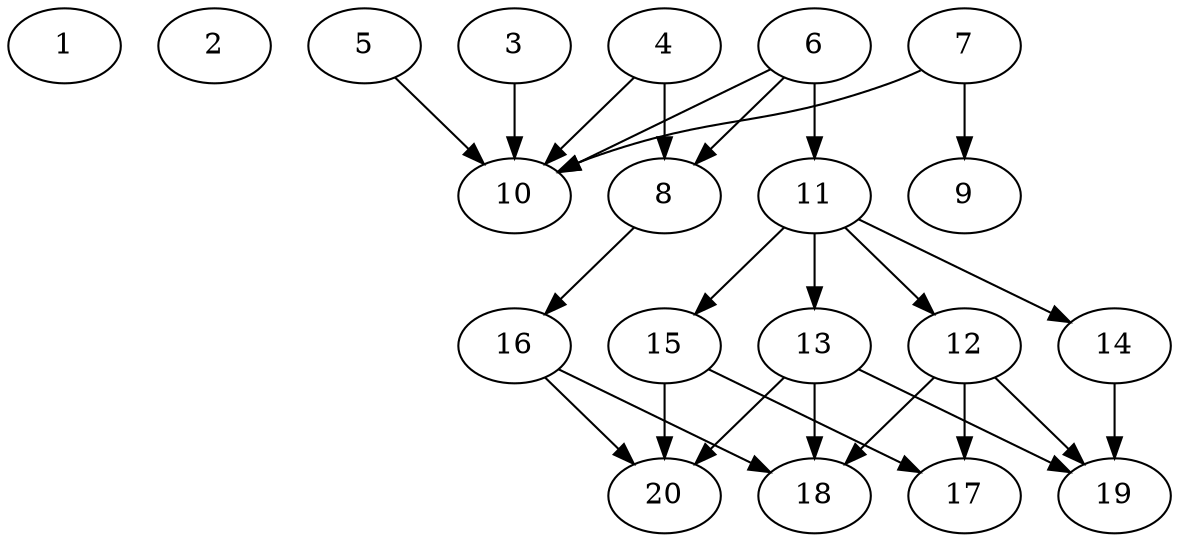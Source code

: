 // DAG automatically generated by daggen at Tue Aug  6 16:20:30 2019
// ./daggen --dot -n 20 --ccr 0.3 --fat 0.6 --regular 0.5 --density 0.7 --mindata 5242880 --maxdata 52428800 
digraph G {
  1 [size="145698133", alpha="0.15", expect_size="43709440"] 
  2 [size="106444800", alpha="0.06", expect_size="31933440"] 
  3 [size="101335040", alpha="0.07", expect_size="30400512"] 
  3 -> 10 [size ="30400512"]
  4 [size="101355520", alpha="0.13", expect_size="30406656"] 
  4 -> 8 [size ="30406656"]
  4 -> 10 [size ="30406656"]
  5 [size="136628907", alpha="0.01", expect_size="40988672"] 
  5 -> 10 [size ="40988672"]
  6 [size="137608533", alpha="0.08", expect_size="41282560"] 
  6 -> 8 [size ="41282560"]
  6 -> 10 [size ="41282560"]
  6 -> 11 [size ="41282560"]
  7 [size="150343680", alpha="0.03", expect_size="45103104"] 
  7 -> 9 [size ="45103104"]
  7 -> 10 [size ="45103104"]
  8 [size="43342507", alpha="0.19", expect_size="13002752"] 
  8 -> 16 [size ="13002752"]
  9 [size="144759467", alpha="0.17", expect_size="43427840"] 
  10 [size="117876053", alpha="0.05", expect_size="35362816"] 
  11 [size="22234453", alpha="0.14", expect_size="6670336"] 
  11 -> 12 [size ="6670336"]
  11 -> 13 [size ="6670336"]
  11 -> 14 [size ="6670336"]
  11 -> 15 [size ="6670336"]
  12 [size="138352640", alpha="0.01", expect_size="41505792"] 
  12 -> 17 [size ="41505792"]
  12 -> 18 [size ="41505792"]
  12 -> 19 [size ="41505792"]
  13 [size="30109013", alpha="0.08", expect_size="9032704"] 
  13 -> 18 [size ="9032704"]
  13 -> 19 [size ="9032704"]
  13 -> 20 [size ="9032704"]
  14 [size="84442453", alpha="0.10", expect_size="25332736"] 
  14 -> 19 [size ="25332736"]
  15 [size="31689387", alpha="0.12", expect_size="9506816"] 
  15 -> 17 [size ="9506816"]
  15 -> 20 [size ="9506816"]
  16 [size="42417493", alpha="0.13", expect_size="12725248"] 
  16 -> 18 [size ="12725248"]
  16 -> 20 [size ="12725248"]
  17 [size="103751680", alpha="0.18", expect_size="31125504"] 
  18 [size="130505387", alpha="0.11", expect_size="39151616"] 
  19 [size="122610347", alpha="0.04", expect_size="36783104"] 
  20 [size="99007147", alpha="0.00", expect_size="29702144"] 
}
